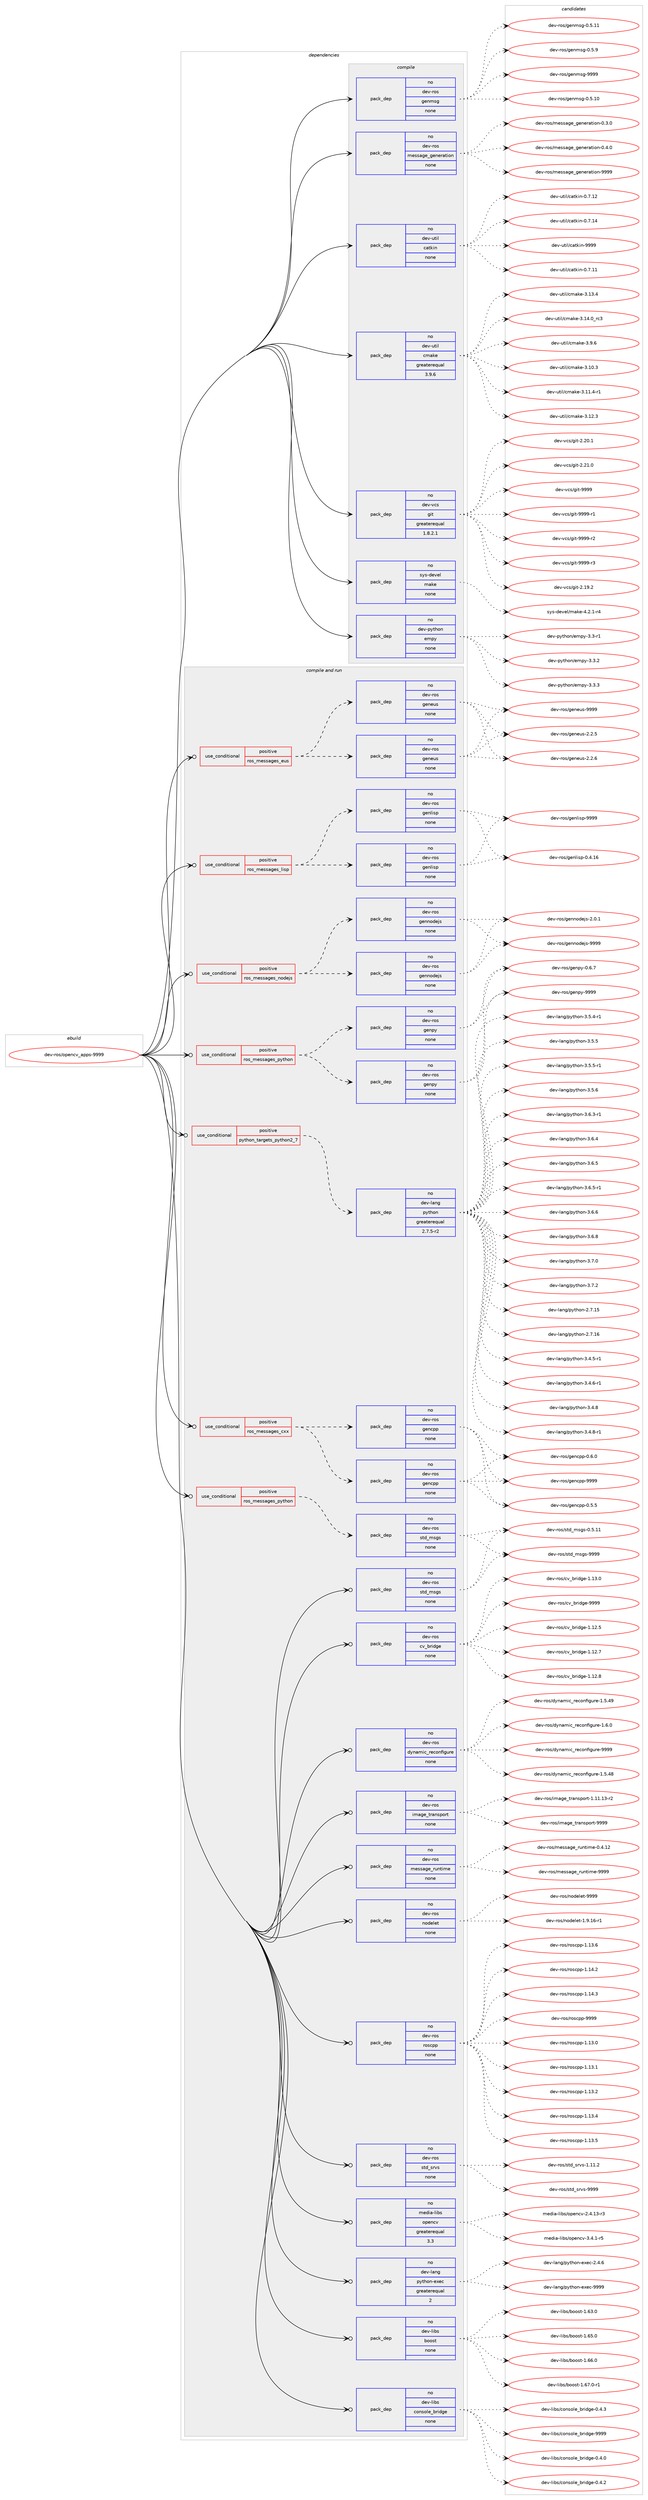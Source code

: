 digraph prolog {

# *************
# Graph options
# *************

newrank=true;
concentrate=true;
compound=true;
graph [rankdir=LR,fontname=Helvetica,fontsize=10,ranksep=1.5];#, ranksep=2.5, nodesep=0.2];
edge  [arrowhead=vee];
node  [fontname=Helvetica,fontsize=10];

# **********
# The ebuild
# **********

subgraph cluster_leftcol {
color=gray;
rank=same;
label=<<i>ebuild</i>>;
id [label="dev-ros/opencv_apps-9999", color=red, width=4, href="../dev-ros/opencv_apps-9999.svg"];
}

# ****************
# The dependencies
# ****************

subgraph cluster_midcol {
color=gray;
label=<<i>dependencies</i>>;
subgraph cluster_compile {
fillcolor="#eeeeee";
style=filled;
label=<<i>compile</i>>;
subgraph pack1048398 {
dependency1461045 [label=<<TABLE BORDER="0" CELLBORDER="1" CELLSPACING="0" CELLPADDING="4" WIDTH="220"><TR><TD ROWSPAN="6" CELLPADDING="30">pack_dep</TD></TR><TR><TD WIDTH="110">no</TD></TR><TR><TD>dev-python</TD></TR><TR><TD>empy</TD></TR><TR><TD>none</TD></TR><TR><TD></TD></TR></TABLE>>, shape=none, color=blue];
}
id:e -> dependency1461045:w [weight=20,style="solid",arrowhead="vee"];
subgraph pack1048399 {
dependency1461046 [label=<<TABLE BORDER="0" CELLBORDER="1" CELLSPACING="0" CELLPADDING="4" WIDTH="220"><TR><TD ROWSPAN="6" CELLPADDING="30">pack_dep</TD></TR><TR><TD WIDTH="110">no</TD></TR><TR><TD>dev-ros</TD></TR><TR><TD>genmsg</TD></TR><TR><TD>none</TD></TR><TR><TD></TD></TR></TABLE>>, shape=none, color=blue];
}
id:e -> dependency1461046:w [weight=20,style="solid",arrowhead="vee"];
subgraph pack1048400 {
dependency1461047 [label=<<TABLE BORDER="0" CELLBORDER="1" CELLSPACING="0" CELLPADDING="4" WIDTH="220"><TR><TD ROWSPAN="6" CELLPADDING="30">pack_dep</TD></TR><TR><TD WIDTH="110">no</TD></TR><TR><TD>dev-ros</TD></TR><TR><TD>message_generation</TD></TR><TR><TD>none</TD></TR><TR><TD></TD></TR></TABLE>>, shape=none, color=blue];
}
id:e -> dependency1461047:w [weight=20,style="solid",arrowhead="vee"];
subgraph pack1048401 {
dependency1461048 [label=<<TABLE BORDER="0" CELLBORDER="1" CELLSPACING="0" CELLPADDING="4" WIDTH="220"><TR><TD ROWSPAN="6" CELLPADDING="30">pack_dep</TD></TR><TR><TD WIDTH="110">no</TD></TR><TR><TD>dev-util</TD></TR><TR><TD>catkin</TD></TR><TR><TD>none</TD></TR><TR><TD></TD></TR></TABLE>>, shape=none, color=blue];
}
id:e -> dependency1461048:w [weight=20,style="solid",arrowhead="vee"];
subgraph pack1048402 {
dependency1461049 [label=<<TABLE BORDER="0" CELLBORDER="1" CELLSPACING="0" CELLPADDING="4" WIDTH="220"><TR><TD ROWSPAN="6" CELLPADDING="30">pack_dep</TD></TR><TR><TD WIDTH="110">no</TD></TR><TR><TD>dev-util</TD></TR><TR><TD>cmake</TD></TR><TR><TD>greaterequal</TD></TR><TR><TD>3.9.6</TD></TR></TABLE>>, shape=none, color=blue];
}
id:e -> dependency1461049:w [weight=20,style="solid",arrowhead="vee"];
subgraph pack1048403 {
dependency1461050 [label=<<TABLE BORDER="0" CELLBORDER="1" CELLSPACING="0" CELLPADDING="4" WIDTH="220"><TR><TD ROWSPAN="6" CELLPADDING="30">pack_dep</TD></TR><TR><TD WIDTH="110">no</TD></TR><TR><TD>dev-vcs</TD></TR><TR><TD>git</TD></TR><TR><TD>greaterequal</TD></TR><TR><TD>1.8.2.1</TD></TR></TABLE>>, shape=none, color=blue];
}
id:e -> dependency1461050:w [weight=20,style="solid",arrowhead="vee"];
subgraph pack1048404 {
dependency1461051 [label=<<TABLE BORDER="0" CELLBORDER="1" CELLSPACING="0" CELLPADDING="4" WIDTH="220"><TR><TD ROWSPAN="6" CELLPADDING="30">pack_dep</TD></TR><TR><TD WIDTH="110">no</TD></TR><TR><TD>sys-devel</TD></TR><TR><TD>make</TD></TR><TR><TD>none</TD></TR><TR><TD></TD></TR></TABLE>>, shape=none, color=blue];
}
id:e -> dependency1461051:w [weight=20,style="solid",arrowhead="vee"];
}
subgraph cluster_compileandrun {
fillcolor="#eeeeee";
style=filled;
label=<<i>compile and run</i>>;
subgraph cond389257 {
dependency1461052 [label=<<TABLE BORDER="0" CELLBORDER="1" CELLSPACING="0" CELLPADDING="4"><TR><TD ROWSPAN="3" CELLPADDING="10">use_conditional</TD></TR><TR><TD>positive</TD></TR><TR><TD>python_targets_python2_7</TD></TR></TABLE>>, shape=none, color=red];
subgraph pack1048405 {
dependency1461053 [label=<<TABLE BORDER="0" CELLBORDER="1" CELLSPACING="0" CELLPADDING="4" WIDTH="220"><TR><TD ROWSPAN="6" CELLPADDING="30">pack_dep</TD></TR><TR><TD WIDTH="110">no</TD></TR><TR><TD>dev-lang</TD></TR><TR><TD>python</TD></TR><TR><TD>greaterequal</TD></TR><TR><TD>2.7.5-r2</TD></TR></TABLE>>, shape=none, color=blue];
}
dependency1461052:e -> dependency1461053:w [weight=20,style="dashed",arrowhead="vee"];
}
id:e -> dependency1461052:w [weight=20,style="solid",arrowhead="odotvee"];
subgraph cond389258 {
dependency1461054 [label=<<TABLE BORDER="0" CELLBORDER="1" CELLSPACING="0" CELLPADDING="4"><TR><TD ROWSPAN="3" CELLPADDING="10">use_conditional</TD></TR><TR><TD>positive</TD></TR><TR><TD>ros_messages_cxx</TD></TR></TABLE>>, shape=none, color=red];
subgraph pack1048406 {
dependency1461055 [label=<<TABLE BORDER="0" CELLBORDER="1" CELLSPACING="0" CELLPADDING="4" WIDTH="220"><TR><TD ROWSPAN="6" CELLPADDING="30">pack_dep</TD></TR><TR><TD WIDTH="110">no</TD></TR><TR><TD>dev-ros</TD></TR><TR><TD>gencpp</TD></TR><TR><TD>none</TD></TR><TR><TD></TD></TR></TABLE>>, shape=none, color=blue];
}
dependency1461054:e -> dependency1461055:w [weight=20,style="dashed",arrowhead="vee"];
subgraph pack1048407 {
dependency1461056 [label=<<TABLE BORDER="0" CELLBORDER="1" CELLSPACING="0" CELLPADDING="4" WIDTH="220"><TR><TD ROWSPAN="6" CELLPADDING="30">pack_dep</TD></TR><TR><TD WIDTH="110">no</TD></TR><TR><TD>dev-ros</TD></TR><TR><TD>gencpp</TD></TR><TR><TD>none</TD></TR><TR><TD></TD></TR></TABLE>>, shape=none, color=blue];
}
dependency1461054:e -> dependency1461056:w [weight=20,style="dashed",arrowhead="vee"];
}
id:e -> dependency1461054:w [weight=20,style="solid",arrowhead="odotvee"];
subgraph cond389259 {
dependency1461057 [label=<<TABLE BORDER="0" CELLBORDER="1" CELLSPACING="0" CELLPADDING="4"><TR><TD ROWSPAN="3" CELLPADDING="10">use_conditional</TD></TR><TR><TD>positive</TD></TR><TR><TD>ros_messages_eus</TD></TR></TABLE>>, shape=none, color=red];
subgraph pack1048408 {
dependency1461058 [label=<<TABLE BORDER="0" CELLBORDER="1" CELLSPACING="0" CELLPADDING="4" WIDTH="220"><TR><TD ROWSPAN="6" CELLPADDING="30">pack_dep</TD></TR><TR><TD WIDTH="110">no</TD></TR><TR><TD>dev-ros</TD></TR><TR><TD>geneus</TD></TR><TR><TD>none</TD></TR><TR><TD></TD></TR></TABLE>>, shape=none, color=blue];
}
dependency1461057:e -> dependency1461058:w [weight=20,style="dashed",arrowhead="vee"];
subgraph pack1048409 {
dependency1461059 [label=<<TABLE BORDER="0" CELLBORDER="1" CELLSPACING="0" CELLPADDING="4" WIDTH="220"><TR><TD ROWSPAN="6" CELLPADDING="30">pack_dep</TD></TR><TR><TD WIDTH="110">no</TD></TR><TR><TD>dev-ros</TD></TR><TR><TD>geneus</TD></TR><TR><TD>none</TD></TR><TR><TD></TD></TR></TABLE>>, shape=none, color=blue];
}
dependency1461057:e -> dependency1461059:w [weight=20,style="dashed",arrowhead="vee"];
}
id:e -> dependency1461057:w [weight=20,style="solid",arrowhead="odotvee"];
subgraph cond389260 {
dependency1461060 [label=<<TABLE BORDER="0" CELLBORDER="1" CELLSPACING="0" CELLPADDING="4"><TR><TD ROWSPAN="3" CELLPADDING="10">use_conditional</TD></TR><TR><TD>positive</TD></TR><TR><TD>ros_messages_lisp</TD></TR></TABLE>>, shape=none, color=red];
subgraph pack1048410 {
dependency1461061 [label=<<TABLE BORDER="0" CELLBORDER="1" CELLSPACING="0" CELLPADDING="4" WIDTH="220"><TR><TD ROWSPAN="6" CELLPADDING="30">pack_dep</TD></TR><TR><TD WIDTH="110">no</TD></TR><TR><TD>dev-ros</TD></TR><TR><TD>genlisp</TD></TR><TR><TD>none</TD></TR><TR><TD></TD></TR></TABLE>>, shape=none, color=blue];
}
dependency1461060:e -> dependency1461061:w [weight=20,style="dashed",arrowhead="vee"];
subgraph pack1048411 {
dependency1461062 [label=<<TABLE BORDER="0" CELLBORDER="1" CELLSPACING="0" CELLPADDING="4" WIDTH="220"><TR><TD ROWSPAN="6" CELLPADDING="30">pack_dep</TD></TR><TR><TD WIDTH="110">no</TD></TR><TR><TD>dev-ros</TD></TR><TR><TD>genlisp</TD></TR><TR><TD>none</TD></TR><TR><TD></TD></TR></TABLE>>, shape=none, color=blue];
}
dependency1461060:e -> dependency1461062:w [weight=20,style="dashed",arrowhead="vee"];
}
id:e -> dependency1461060:w [weight=20,style="solid",arrowhead="odotvee"];
subgraph cond389261 {
dependency1461063 [label=<<TABLE BORDER="0" CELLBORDER="1" CELLSPACING="0" CELLPADDING="4"><TR><TD ROWSPAN="3" CELLPADDING="10">use_conditional</TD></TR><TR><TD>positive</TD></TR><TR><TD>ros_messages_nodejs</TD></TR></TABLE>>, shape=none, color=red];
subgraph pack1048412 {
dependency1461064 [label=<<TABLE BORDER="0" CELLBORDER="1" CELLSPACING="0" CELLPADDING="4" WIDTH="220"><TR><TD ROWSPAN="6" CELLPADDING="30">pack_dep</TD></TR><TR><TD WIDTH="110">no</TD></TR><TR><TD>dev-ros</TD></TR><TR><TD>gennodejs</TD></TR><TR><TD>none</TD></TR><TR><TD></TD></TR></TABLE>>, shape=none, color=blue];
}
dependency1461063:e -> dependency1461064:w [weight=20,style="dashed",arrowhead="vee"];
subgraph pack1048413 {
dependency1461065 [label=<<TABLE BORDER="0" CELLBORDER="1" CELLSPACING="0" CELLPADDING="4" WIDTH="220"><TR><TD ROWSPAN="6" CELLPADDING="30">pack_dep</TD></TR><TR><TD WIDTH="110">no</TD></TR><TR><TD>dev-ros</TD></TR><TR><TD>gennodejs</TD></TR><TR><TD>none</TD></TR><TR><TD></TD></TR></TABLE>>, shape=none, color=blue];
}
dependency1461063:e -> dependency1461065:w [weight=20,style="dashed",arrowhead="vee"];
}
id:e -> dependency1461063:w [weight=20,style="solid",arrowhead="odotvee"];
subgraph cond389262 {
dependency1461066 [label=<<TABLE BORDER="0" CELLBORDER="1" CELLSPACING="0" CELLPADDING="4"><TR><TD ROWSPAN="3" CELLPADDING="10">use_conditional</TD></TR><TR><TD>positive</TD></TR><TR><TD>ros_messages_python</TD></TR></TABLE>>, shape=none, color=red];
subgraph pack1048414 {
dependency1461067 [label=<<TABLE BORDER="0" CELLBORDER="1" CELLSPACING="0" CELLPADDING="4" WIDTH="220"><TR><TD ROWSPAN="6" CELLPADDING="30">pack_dep</TD></TR><TR><TD WIDTH="110">no</TD></TR><TR><TD>dev-ros</TD></TR><TR><TD>genpy</TD></TR><TR><TD>none</TD></TR><TR><TD></TD></TR></TABLE>>, shape=none, color=blue];
}
dependency1461066:e -> dependency1461067:w [weight=20,style="dashed",arrowhead="vee"];
subgraph pack1048415 {
dependency1461068 [label=<<TABLE BORDER="0" CELLBORDER="1" CELLSPACING="0" CELLPADDING="4" WIDTH="220"><TR><TD ROWSPAN="6" CELLPADDING="30">pack_dep</TD></TR><TR><TD WIDTH="110">no</TD></TR><TR><TD>dev-ros</TD></TR><TR><TD>genpy</TD></TR><TR><TD>none</TD></TR><TR><TD></TD></TR></TABLE>>, shape=none, color=blue];
}
dependency1461066:e -> dependency1461068:w [weight=20,style="dashed",arrowhead="vee"];
}
id:e -> dependency1461066:w [weight=20,style="solid",arrowhead="odotvee"];
subgraph cond389263 {
dependency1461069 [label=<<TABLE BORDER="0" CELLBORDER="1" CELLSPACING="0" CELLPADDING="4"><TR><TD ROWSPAN="3" CELLPADDING="10">use_conditional</TD></TR><TR><TD>positive</TD></TR><TR><TD>ros_messages_python</TD></TR></TABLE>>, shape=none, color=red];
subgraph pack1048416 {
dependency1461070 [label=<<TABLE BORDER="0" CELLBORDER="1" CELLSPACING="0" CELLPADDING="4" WIDTH="220"><TR><TD ROWSPAN="6" CELLPADDING="30">pack_dep</TD></TR><TR><TD WIDTH="110">no</TD></TR><TR><TD>dev-ros</TD></TR><TR><TD>std_msgs</TD></TR><TR><TD>none</TD></TR><TR><TD></TD></TR></TABLE>>, shape=none, color=blue];
}
dependency1461069:e -> dependency1461070:w [weight=20,style="dashed",arrowhead="vee"];
}
id:e -> dependency1461069:w [weight=20,style="solid",arrowhead="odotvee"];
subgraph pack1048417 {
dependency1461071 [label=<<TABLE BORDER="0" CELLBORDER="1" CELLSPACING="0" CELLPADDING="4" WIDTH="220"><TR><TD ROWSPAN="6" CELLPADDING="30">pack_dep</TD></TR><TR><TD WIDTH="110">no</TD></TR><TR><TD>dev-lang</TD></TR><TR><TD>python-exec</TD></TR><TR><TD>greaterequal</TD></TR><TR><TD>2</TD></TR></TABLE>>, shape=none, color=blue];
}
id:e -> dependency1461071:w [weight=20,style="solid",arrowhead="odotvee"];
subgraph pack1048418 {
dependency1461072 [label=<<TABLE BORDER="0" CELLBORDER="1" CELLSPACING="0" CELLPADDING="4" WIDTH="220"><TR><TD ROWSPAN="6" CELLPADDING="30">pack_dep</TD></TR><TR><TD WIDTH="110">no</TD></TR><TR><TD>dev-libs</TD></TR><TR><TD>boost</TD></TR><TR><TD>none</TD></TR><TR><TD></TD></TR></TABLE>>, shape=none, color=blue];
}
id:e -> dependency1461072:w [weight=20,style="solid",arrowhead="odotvee"];
subgraph pack1048419 {
dependency1461073 [label=<<TABLE BORDER="0" CELLBORDER="1" CELLSPACING="0" CELLPADDING="4" WIDTH="220"><TR><TD ROWSPAN="6" CELLPADDING="30">pack_dep</TD></TR><TR><TD WIDTH="110">no</TD></TR><TR><TD>dev-libs</TD></TR><TR><TD>console_bridge</TD></TR><TR><TD>none</TD></TR><TR><TD></TD></TR></TABLE>>, shape=none, color=blue];
}
id:e -> dependency1461073:w [weight=20,style="solid",arrowhead="odotvee"];
subgraph pack1048420 {
dependency1461074 [label=<<TABLE BORDER="0" CELLBORDER="1" CELLSPACING="0" CELLPADDING="4" WIDTH="220"><TR><TD ROWSPAN="6" CELLPADDING="30">pack_dep</TD></TR><TR><TD WIDTH="110">no</TD></TR><TR><TD>dev-ros</TD></TR><TR><TD>cv_bridge</TD></TR><TR><TD>none</TD></TR><TR><TD></TD></TR></TABLE>>, shape=none, color=blue];
}
id:e -> dependency1461074:w [weight=20,style="solid",arrowhead="odotvee"];
subgraph pack1048421 {
dependency1461075 [label=<<TABLE BORDER="0" CELLBORDER="1" CELLSPACING="0" CELLPADDING="4" WIDTH="220"><TR><TD ROWSPAN="6" CELLPADDING="30">pack_dep</TD></TR><TR><TD WIDTH="110">no</TD></TR><TR><TD>dev-ros</TD></TR><TR><TD>dynamic_reconfigure</TD></TR><TR><TD>none</TD></TR><TR><TD></TD></TR></TABLE>>, shape=none, color=blue];
}
id:e -> dependency1461075:w [weight=20,style="solid",arrowhead="odotvee"];
subgraph pack1048422 {
dependency1461076 [label=<<TABLE BORDER="0" CELLBORDER="1" CELLSPACING="0" CELLPADDING="4" WIDTH="220"><TR><TD ROWSPAN="6" CELLPADDING="30">pack_dep</TD></TR><TR><TD WIDTH="110">no</TD></TR><TR><TD>dev-ros</TD></TR><TR><TD>image_transport</TD></TR><TR><TD>none</TD></TR><TR><TD></TD></TR></TABLE>>, shape=none, color=blue];
}
id:e -> dependency1461076:w [weight=20,style="solid",arrowhead="odotvee"];
subgraph pack1048423 {
dependency1461077 [label=<<TABLE BORDER="0" CELLBORDER="1" CELLSPACING="0" CELLPADDING="4" WIDTH="220"><TR><TD ROWSPAN="6" CELLPADDING="30">pack_dep</TD></TR><TR><TD WIDTH="110">no</TD></TR><TR><TD>dev-ros</TD></TR><TR><TD>message_runtime</TD></TR><TR><TD>none</TD></TR><TR><TD></TD></TR></TABLE>>, shape=none, color=blue];
}
id:e -> dependency1461077:w [weight=20,style="solid",arrowhead="odotvee"];
subgraph pack1048424 {
dependency1461078 [label=<<TABLE BORDER="0" CELLBORDER="1" CELLSPACING="0" CELLPADDING="4" WIDTH="220"><TR><TD ROWSPAN="6" CELLPADDING="30">pack_dep</TD></TR><TR><TD WIDTH="110">no</TD></TR><TR><TD>dev-ros</TD></TR><TR><TD>nodelet</TD></TR><TR><TD>none</TD></TR><TR><TD></TD></TR></TABLE>>, shape=none, color=blue];
}
id:e -> dependency1461078:w [weight=20,style="solid",arrowhead="odotvee"];
subgraph pack1048425 {
dependency1461079 [label=<<TABLE BORDER="0" CELLBORDER="1" CELLSPACING="0" CELLPADDING="4" WIDTH="220"><TR><TD ROWSPAN="6" CELLPADDING="30">pack_dep</TD></TR><TR><TD WIDTH="110">no</TD></TR><TR><TD>dev-ros</TD></TR><TR><TD>roscpp</TD></TR><TR><TD>none</TD></TR><TR><TD></TD></TR></TABLE>>, shape=none, color=blue];
}
id:e -> dependency1461079:w [weight=20,style="solid",arrowhead="odotvee"];
subgraph pack1048426 {
dependency1461080 [label=<<TABLE BORDER="0" CELLBORDER="1" CELLSPACING="0" CELLPADDING="4" WIDTH="220"><TR><TD ROWSPAN="6" CELLPADDING="30">pack_dep</TD></TR><TR><TD WIDTH="110">no</TD></TR><TR><TD>dev-ros</TD></TR><TR><TD>std_msgs</TD></TR><TR><TD>none</TD></TR><TR><TD></TD></TR></TABLE>>, shape=none, color=blue];
}
id:e -> dependency1461080:w [weight=20,style="solid",arrowhead="odotvee"];
subgraph pack1048427 {
dependency1461081 [label=<<TABLE BORDER="0" CELLBORDER="1" CELLSPACING="0" CELLPADDING="4" WIDTH="220"><TR><TD ROWSPAN="6" CELLPADDING="30">pack_dep</TD></TR><TR><TD WIDTH="110">no</TD></TR><TR><TD>dev-ros</TD></TR><TR><TD>std_srvs</TD></TR><TR><TD>none</TD></TR><TR><TD></TD></TR></TABLE>>, shape=none, color=blue];
}
id:e -> dependency1461081:w [weight=20,style="solid",arrowhead="odotvee"];
subgraph pack1048428 {
dependency1461082 [label=<<TABLE BORDER="0" CELLBORDER="1" CELLSPACING="0" CELLPADDING="4" WIDTH="220"><TR><TD ROWSPAN="6" CELLPADDING="30">pack_dep</TD></TR><TR><TD WIDTH="110">no</TD></TR><TR><TD>media-libs</TD></TR><TR><TD>opencv</TD></TR><TR><TD>greaterequal</TD></TR><TR><TD>3.3</TD></TR></TABLE>>, shape=none, color=blue];
}
id:e -> dependency1461082:w [weight=20,style="solid",arrowhead="odotvee"];
}
subgraph cluster_run {
fillcolor="#eeeeee";
style=filled;
label=<<i>run</i>>;
}
}

# **************
# The candidates
# **************

subgraph cluster_choices {
rank=same;
color=gray;
label=<<i>candidates</i>>;

subgraph choice1048398 {
color=black;
nodesep=1;
choice1001011184511212111610411111047101109112121455146514511449 [label="dev-python/empy-3.3-r1", color=red, width=4,href="../dev-python/empy-3.3-r1.svg"];
choice1001011184511212111610411111047101109112121455146514650 [label="dev-python/empy-3.3.2", color=red, width=4,href="../dev-python/empy-3.3.2.svg"];
choice1001011184511212111610411111047101109112121455146514651 [label="dev-python/empy-3.3.3", color=red, width=4,href="../dev-python/empy-3.3.3.svg"];
dependency1461045:e -> choice1001011184511212111610411111047101109112121455146514511449:w [style=dotted,weight="100"];
dependency1461045:e -> choice1001011184511212111610411111047101109112121455146514650:w [style=dotted,weight="100"];
dependency1461045:e -> choice1001011184511212111610411111047101109112121455146514651:w [style=dotted,weight="100"];
}
subgraph choice1048399 {
color=black;
nodesep=1;
choice100101118451141111154710310111010911510345484653464948 [label="dev-ros/genmsg-0.5.10", color=red, width=4,href="../dev-ros/genmsg-0.5.10.svg"];
choice100101118451141111154710310111010911510345484653464949 [label="dev-ros/genmsg-0.5.11", color=red, width=4,href="../dev-ros/genmsg-0.5.11.svg"];
choice1001011184511411111547103101110109115103454846534657 [label="dev-ros/genmsg-0.5.9", color=red, width=4,href="../dev-ros/genmsg-0.5.9.svg"];
choice10010111845114111115471031011101091151034557575757 [label="dev-ros/genmsg-9999", color=red, width=4,href="../dev-ros/genmsg-9999.svg"];
dependency1461046:e -> choice100101118451141111154710310111010911510345484653464948:w [style=dotted,weight="100"];
dependency1461046:e -> choice100101118451141111154710310111010911510345484653464949:w [style=dotted,weight="100"];
dependency1461046:e -> choice1001011184511411111547103101110109115103454846534657:w [style=dotted,weight="100"];
dependency1461046:e -> choice10010111845114111115471031011101091151034557575757:w [style=dotted,weight="100"];
}
subgraph choice1048400 {
color=black;
nodesep=1;
choice1001011184511411111547109101115115971031019510310111010111497116105111110454846514648 [label="dev-ros/message_generation-0.3.0", color=red, width=4,href="../dev-ros/message_generation-0.3.0.svg"];
choice1001011184511411111547109101115115971031019510310111010111497116105111110454846524648 [label="dev-ros/message_generation-0.4.0", color=red, width=4,href="../dev-ros/message_generation-0.4.0.svg"];
choice10010111845114111115471091011151159710310195103101110101114971161051111104557575757 [label="dev-ros/message_generation-9999", color=red, width=4,href="../dev-ros/message_generation-9999.svg"];
dependency1461047:e -> choice1001011184511411111547109101115115971031019510310111010111497116105111110454846514648:w [style=dotted,weight="100"];
dependency1461047:e -> choice1001011184511411111547109101115115971031019510310111010111497116105111110454846524648:w [style=dotted,weight="100"];
dependency1461047:e -> choice10010111845114111115471091011151159710310195103101110101114971161051111104557575757:w [style=dotted,weight="100"];
}
subgraph choice1048401 {
color=black;
nodesep=1;
choice1001011184511711610510847999711610710511045484655464949 [label="dev-util/catkin-0.7.11", color=red, width=4,href="../dev-util/catkin-0.7.11.svg"];
choice1001011184511711610510847999711610710511045484655464950 [label="dev-util/catkin-0.7.12", color=red, width=4,href="../dev-util/catkin-0.7.12.svg"];
choice1001011184511711610510847999711610710511045484655464952 [label="dev-util/catkin-0.7.14", color=red, width=4,href="../dev-util/catkin-0.7.14.svg"];
choice100101118451171161051084799971161071051104557575757 [label="dev-util/catkin-9999", color=red, width=4,href="../dev-util/catkin-9999.svg"];
dependency1461048:e -> choice1001011184511711610510847999711610710511045484655464949:w [style=dotted,weight="100"];
dependency1461048:e -> choice1001011184511711610510847999711610710511045484655464950:w [style=dotted,weight="100"];
dependency1461048:e -> choice1001011184511711610510847999711610710511045484655464952:w [style=dotted,weight="100"];
dependency1461048:e -> choice100101118451171161051084799971161071051104557575757:w [style=dotted,weight="100"];
}
subgraph choice1048402 {
color=black;
nodesep=1;
choice1001011184511711610510847991099710710145514649484651 [label="dev-util/cmake-3.10.3", color=red, width=4,href="../dev-util/cmake-3.10.3.svg"];
choice10010111845117116105108479910997107101455146494946524511449 [label="dev-util/cmake-3.11.4-r1", color=red, width=4,href="../dev-util/cmake-3.11.4-r1.svg"];
choice1001011184511711610510847991099710710145514649504651 [label="dev-util/cmake-3.12.3", color=red, width=4,href="../dev-util/cmake-3.12.3.svg"];
choice1001011184511711610510847991099710710145514649514652 [label="dev-util/cmake-3.13.4", color=red, width=4,href="../dev-util/cmake-3.13.4.svg"];
choice1001011184511711610510847991099710710145514649524648951149951 [label="dev-util/cmake-3.14.0_rc3", color=red, width=4,href="../dev-util/cmake-3.14.0_rc3.svg"];
choice10010111845117116105108479910997107101455146574654 [label="dev-util/cmake-3.9.6", color=red, width=4,href="../dev-util/cmake-3.9.6.svg"];
dependency1461049:e -> choice1001011184511711610510847991099710710145514649484651:w [style=dotted,weight="100"];
dependency1461049:e -> choice10010111845117116105108479910997107101455146494946524511449:w [style=dotted,weight="100"];
dependency1461049:e -> choice1001011184511711610510847991099710710145514649504651:w [style=dotted,weight="100"];
dependency1461049:e -> choice1001011184511711610510847991099710710145514649514652:w [style=dotted,weight="100"];
dependency1461049:e -> choice1001011184511711610510847991099710710145514649524648951149951:w [style=dotted,weight="100"];
dependency1461049:e -> choice10010111845117116105108479910997107101455146574654:w [style=dotted,weight="100"];
}
subgraph choice1048403 {
color=black;
nodesep=1;
choice10010111845118991154710310511645504649574650 [label="dev-vcs/git-2.19.2", color=red, width=4,href="../dev-vcs/git-2.19.2.svg"];
choice10010111845118991154710310511645504650484649 [label="dev-vcs/git-2.20.1", color=red, width=4,href="../dev-vcs/git-2.20.1.svg"];
choice10010111845118991154710310511645504650494648 [label="dev-vcs/git-2.21.0", color=red, width=4,href="../dev-vcs/git-2.21.0.svg"];
choice1001011184511899115471031051164557575757 [label="dev-vcs/git-9999", color=red, width=4,href="../dev-vcs/git-9999.svg"];
choice10010111845118991154710310511645575757574511449 [label="dev-vcs/git-9999-r1", color=red, width=4,href="../dev-vcs/git-9999-r1.svg"];
choice10010111845118991154710310511645575757574511450 [label="dev-vcs/git-9999-r2", color=red, width=4,href="../dev-vcs/git-9999-r2.svg"];
choice10010111845118991154710310511645575757574511451 [label="dev-vcs/git-9999-r3", color=red, width=4,href="../dev-vcs/git-9999-r3.svg"];
dependency1461050:e -> choice10010111845118991154710310511645504649574650:w [style=dotted,weight="100"];
dependency1461050:e -> choice10010111845118991154710310511645504650484649:w [style=dotted,weight="100"];
dependency1461050:e -> choice10010111845118991154710310511645504650494648:w [style=dotted,weight="100"];
dependency1461050:e -> choice1001011184511899115471031051164557575757:w [style=dotted,weight="100"];
dependency1461050:e -> choice10010111845118991154710310511645575757574511449:w [style=dotted,weight="100"];
dependency1461050:e -> choice10010111845118991154710310511645575757574511450:w [style=dotted,weight="100"];
dependency1461050:e -> choice10010111845118991154710310511645575757574511451:w [style=dotted,weight="100"];
}
subgraph choice1048404 {
color=black;
nodesep=1;
choice1151211154510010111810110847109971071014552465046494511452 [label="sys-devel/make-4.2.1-r4", color=red, width=4,href="../sys-devel/make-4.2.1-r4.svg"];
dependency1461051:e -> choice1151211154510010111810110847109971071014552465046494511452:w [style=dotted,weight="100"];
}
subgraph choice1048405 {
color=black;
nodesep=1;
choice10010111845108971101034711212111610411111045504655464953 [label="dev-lang/python-2.7.15", color=red, width=4,href="../dev-lang/python-2.7.15.svg"];
choice10010111845108971101034711212111610411111045504655464954 [label="dev-lang/python-2.7.16", color=red, width=4,href="../dev-lang/python-2.7.16.svg"];
choice1001011184510897110103471121211161041111104551465246534511449 [label="dev-lang/python-3.4.5-r1", color=red, width=4,href="../dev-lang/python-3.4.5-r1.svg"];
choice1001011184510897110103471121211161041111104551465246544511449 [label="dev-lang/python-3.4.6-r1", color=red, width=4,href="../dev-lang/python-3.4.6-r1.svg"];
choice100101118451089711010347112121116104111110455146524656 [label="dev-lang/python-3.4.8", color=red, width=4,href="../dev-lang/python-3.4.8.svg"];
choice1001011184510897110103471121211161041111104551465246564511449 [label="dev-lang/python-3.4.8-r1", color=red, width=4,href="../dev-lang/python-3.4.8-r1.svg"];
choice1001011184510897110103471121211161041111104551465346524511449 [label="dev-lang/python-3.5.4-r1", color=red, width=4,href="../dev-lang/python-3.5.4-r1.svg"];
choice100101118451089711010347112121116104111110455146534653 [label="dev-lang/python-3.5.5", color=red, width=4,href="../dev-lang/python-3.5.5.svg"];
choice1001011184510897110103471121211161041111104551465346534511449 [label="dev-lang/python-3.5.5-r1", color=red, width=4,href="../dev-lang/python-3.5.5-r1.svg"];
choice100101118451089711010347112121116104111110455146534654 [label="dev-lang/python-3.5.6", color=red, width=4,href="../dev-lang/python-3.5.6.svg"];
choice1001011184510897110103471121211161041111104551465446514511449 [label="dev-lang/python-3.6.3-r1", color=red, width=4,href="../dev-lang/python-3.6.3-r1.svg"];
choice100101118451089711010347112121116104111110455146544652 [label="dev-lang/python-3.6.4", color=red, width=4,href="../dev-lang/python-3.6.4.svg"];
choice100101118451089711010347112121116104111110455146544653 [label="dev-lang/python-3.6.5", color=red, width=4,href="../dev-lang/python-3.6.5.svg"];
choice1001011184510897110103471121211161041111104551465446534511449 [label="dev-lang/python-3.6.5-r1", color=red, width=4,href="../dev-lang/python-3.6.5-r1.svg"];
choice100101118451089711010347112121116104111110455146544654 [label="dev-lang/python-3.6.6", color=red, width=4,href="../dev-lang/python-3.6.6.svg"];
choice100101118451089711010347112121116104111110455146544656 [label="dev-lang/python-3.6.8", color=red, width=4,href="../dev-lang/python-3.6.8.svg"];
choice100101118451089711010347112121116104111110455146554648 [label="dev-lang/python-3.7.0", color=red, width=4,href="../dev-lang/python-3.7.0.svg"];
choice100101118451089711010347112121116104111110455146554650 [label="dev-lang/python-3.7.2", color=red, width=4,href="../dev-lang/python-3.7.2.svg"];
dependency1461053:e -> choice10010111845108971101034711212111610411111045504655464953:w [style=dotted,weight="100"];
dependency1461053:e -> choice10010111845108971101034711212111610411111045504655464954:w [style=dotted,weight="100"];
dependency1461053:e -> choice1001011184510897110103471121211161041111104551465246534511449:w [style=dotted,weight="100"];
dependency1461053:e -> choice1001011184510897110103471121211161041111104551465246544511449:w [style=dotted,weight="100"];
dependency1461053:e -> choice100101118451089711010347112121116104111110455146524656:w [style=dotted,weight="100"];
dependency1461053:e -> choice1001011184510897110103471121211161041111104551465246564511449:w [style=dotted,weight="100"];
dependency1461053:e -> choice1001011184510897110103471121211161041111104551465346524511449:w [style=dotted,weight="100"];
dependency1461053:e -> choice100101118451089711010347112121116104111110455146534653:w [style=dotted,weight="100"];
dependency1461053:e -> choice1001011184510897110103471121211161041111104551465346534511449:w [style=dotted,weight="100"];
dependency1461053:e -> choice100101118451089711010347112121116104111110455146534654:w [style=dotted,weight="100"];
dependency1461053:e -> choice1001011184510897110103471121211161041111104551465446514511449:w [style=dotted,weight="100"];
dependency1461053:e -> choice100101118451089711010347112121116104111110455146544652:w [style=dotted,weight="100"];
dependency1461053:e -> choice100101118451089711010347112121116104111110455146544653:w [style=dotted,weight="100"];
dependency1461053:e -> choice1001011184510897110103471121211161041111104551465446534511449:w [style=dotted,weight="100"];
dependency1461053:e -> choice100101118451089711010347112121116104111110455146544654:w [style=dotted,weight="100"];
dependency1461053:e -> choice100101118451089711010347112121116104111110455146544656:w [style=dotted,weight="100"];
dependency1461053:e -> choice100101118451089711010347112121116104111110455146554648:w [style=dotted,weight="100"];
dependency1461053:e -> choice100101118451089711010347112121116104111110455146554650:w [style=dotted,weight="100"];
}
subgraph choice1048406 {
color=black;
nodesep=1;
choice100101118451141111154710310111099112112454846534653 [label="dev-ros/gencpp-0.5.5", color=red, width=4,href="../dev-ros/gencpp-0.5.5.svg"];
choice100101118451141111154710310111099112112454846544648 [label="dev-ros/gencpp-0.6.0", color=red, width=4,href="../dev-ros/gencpp-0.6.0.svg"];
choice1001011184511411111547103101110991121124557575757 [label="dev-ros/gencpp-9999", color=red, width=4,href="../dev-ros/gencpp-9999.svg"];
dependency1461055:e -> choice100101118451141111154710310111099112112454846534653:w [style=dotted,weight="100"];
dependency1461055:e -> choice100101118451141111154710310111099112112454846544648:w [style=dotted,weight="100"];
dependency1461055:e -> choice1001011184511411111547103101110991121124557575757:w [style=dotted,weight="100"];
}
subgraph choice1048407 {
color=black;
nodesep=1;
choice100101118451141111154710310111099112112454846534653 [label="dev-ros/gencpp-0.5.5", color=red, width=4,href="../dev-ros/gencpp-0.5.5.svg"];
choice100101118451141111154710310111099112112454846544648 [label="dev-ros/gencpp-0.6.0", color=red, width=4,href="../dev-ros/gencpp-0.6.0.svg"];
choice1001011184511411111547103101110991121124557575757 [label="dev-ros/gencpp-9999", color=red, width=4,href="../dev-ros/gencpp-9999.svg"];
dependency1461056:e -> choice100101118451141111154710310111099112112454846534653:w [style=dotted,weight="100"];
dependency1461056:e -> choice100101118451141111154710310111099112112454846544648:w [style=dotted,weight="100"];
dependency1461056:e -> choice1001011184511411111547103101110991121124557575757:w [style=dotted,weight="100"];
}
subgraph choice1048408 {
color=black;
nodesep=1;
choice1001011184511411111547103101110101117115455046504653 [label="dev-ros/geneus-2.2.5", color=red, width=4,href="../dev-ros/geneus-2.2.5.svg"];
choice1001011184511411111547103101110101117115455046504654 [label="dev-ros/geneus-2.2.6", color=red, width=4,href="../dev-ros/geneus-2.2.6.svg"];
choice10010111845114111115471031011101011171154557575757 [label="dev-ros/geneus-9999", color=red, width=4,href="../dev-ros/geneus-9999.svg"];
dependency1461058:e -> choice1001011184511411111547103101110101117115455046504653:w [style=dotted,weight="100"];
dependency1461058:e -> choice1001011184511411111547103101110101117115455046504654:w [style=dotted,weight="100"];
dependency1461058:e -> choice10010111845114111115471031011101011171154557575757:w [style=dotted,weight="100"];
}
subgraph choice1048409 {
color=black;
nodesep=1;
choice1001011184511411111547103101110101117115455046504653 [label="dev-ros/geneus-2.2.5", color=red, width=4,href="../dev-ros/geneus-2.2.5.svg"];
choice1001011184511411111547103101110101117115455046504654 [label="dev-ros/geneus-2.2.6", color=red, width=4,href="../dev-ros/geneus-2.2.6.svg"];
choice10010111845114111115471031011101011171154557575757 [label="dev-ros/geneus-9999", color=red, width=4,href="../dev-ros/geneus-9999.svg"];
dependency1461059:e -> choice1001011184511411111547103101110101117115455046504653:w [style=dotted,weight="100"];
dependency1461059:e -> choice1001011184511411111547103101110101117115455046504654:w [style=dotted,weight="100"];
dependency1461059:e -> choice10010111845114111115471031011101011171154557575757:w [style=dotted,weight="100"];
}
subgraph choice1048410 {
color=black;
nodesep=1;
choice100101118451141111154710310111010810511511245484652464954 [label="dev-ros/genlisp-0.4.16", color=red, width=4,href="../dev-ros/genlisp-0.4.16.svg"];
choice10010111845114111115471031011101081051151124557575757 [label="dev-ros/genlisp-9999", color=red, width=4,href="../dev-ros/genlisp-9999.svg"];
dependency1461061:e -> choice100101118451141111154710310111010810511511245484652464954:w [style=dotted,weight="100"];
dependency1461061:e -> choice10010111845114111115471031011101081051151124557575757:w [style=dotted,weight="100"];
}
subgraph choice1048411 {
color=black;
nodesep=1;
choice100101118451141111154710310111010810511511245484652464954 [label="dev-ros/genlisp-0.4.16", color=red, width=4,href="../dev-ros/genlisp-0.4.16.svg"];
choice10010111845114111115471031011101081051151124557575757 [label="dev-ros/genlisp-9999", color=red, width=4,href="../dev-ros/genlisp-9999.svg"];
dependency1461062:e -> choice100101118451141111154710310111010810511511245484652464954:w [style=dotted,weight="100"];
dependency1461062:e -> choice10010111845114111115471031011101081051151124557575757:w [style=dotted,weight="100"];
}
subgraph choice1048412 {
color=black;
nodesep=1;
choice1001011184511411111547103101110110111100101106115455046484649 [label="dev-ros/gennodejs-2.0.1", color=red, width=4,href="../dev-ros/gennodejs-2.0.1.svg"];
choice10010111845114111115471031011101101111001011061154557575757 [label="dev-ros/gennodejs-9999", color=red, width=4,href="../dev-ros/gennodejs-9999.svg"];
dependency1461064:e -> choice1001011184511411111547103101110110111100101106115455046484649:w [style=dotted,weight="100"];
dependency1461064:e -> choice10010111845114111115471031011101101111001011061154557575757:w [style=dotted,weight="100"];
}
subgraph choice1048413 {
color=black;
nodesep=1;
choice1001011184511411111547103101110110111100101106115455046484649 [label="dev-ros/gennodejs-2.0.1", color=red, width=4,href="../dev-ros/gennodejs-2.0.1.svg"];
choice10010111845114111115471031011101101111001011061154557575757 [label="dev-ros/gennodejs-9999", color=red, width=4,href="../dev-ros/gennodejs-9999.svg"];
dependency1461065:e -> choice1001011184511411111547103101110110111100101106115455046484649:w [style=dotted,weight="100"];
dependency1461065:e -> choice10010111845114111115471031011101101111001011061154557575757:w [style=dotted,weight="100"];
}
subgraph choice1048414 {
color=black;
nodesep=1;
choice1001011184511411111547103101110112121454846544655 [label="dev-ros/genpy-0.6.7", color=red, width=4,href="../dev-ros/genpy-0.6.7.svg"];
choice10010111845114111115471031011101121214557575757 [label="dev-ros/genpy-9999", color=red, width=4,href="../dev-ros/genpy-9999.svg"];
dependency1461067:e -> choice1001011184511411111547103101110112121454846544655:w [style=dotted,weight="100"];
dependency1461067:e -> choice10010111845114111115471031011101121214557575757:w [style=dotted,weight="100"];
}
subgraph choice1048415 {
color=black;
nodesep=1;
choice1001011184511411111547103101110112121454846544655 [label="dev-ros/genpy-0.6.7", color=red, width=4,href="../dev-ros/genpy-0.6.7.svg"];
choice10010111845114111115471031011101121214557575757 [label="dev-ros/genpy-9999", color=red, width=4,href="../dev-ros/genpy-9999.svg"];
dependency1461068:e -> choice1001011184511411111547103101110112121454846544655:w [style=dotted,weight="100"];
dependency1461068:e -> choice10010111845114111115471031011101121214557575757:w [style=dotted,weight="100"];
}
subgraph choice1048416 {
color=black;
nodesep=1;
choice10010111845114111115471151161009510911510311545484653464949 [label="dev-ros/std_msgs-0.5.11", color=red, width=4,href="../dev-ros/std_msgs-0.5.11.svg"];
choice1001011184511411111547115116100951091151031154557575757 [label="dev-ros/std_msgs-9999", color=red, width=4,href="../dev-ros/std_msgs-9999.svg"];
dependency1461070:e -> choice10010111845114111115471151161009510911510311545484653464949:w [style=dotted,weight="100"];
dependency1461070:e -> choice1001011184511411111547115116100951091151031154557575757:w [style=dotted,weight="100"];
}
subgraph choice1048417 {
color=black;
nodesep=1;
choice1001011184510897110103471121211161041111104510112010199455046524654 [label="dev-lang/python-exec-2.4.6", color=red, width=4,href="../dev-lang/python-exec-2.4.6.svg"];
choice10010111845108971101034711212111610411111045101120101994557575757 [label="dev-lang/python-exec-9999", color=red, width=4,href="../dev-lang/python-exec-9999.svg"];
dependency1461071:e -> choice1001011184510897110103471121211161041111104510112010199455046524654:w [style=dotted,weight="100"];
dependency1461071:e -> choice10010111845108971101034711212111610411111045101120101994557575757:w [style=dotted,weight="100"];
}
subgraph choice1048418 {
color=black;
nodesep=1;
choice1001011184510810598115479811111111511645494654514648 [label="dev-libs/boost-1.63.0", color=red, width=4,href="../dev-libs/boost-1.63.0.svg"];
choice1001011184510810598115479811111111511645494654534648 [label="dev-libs/boost-1.65.0", color=red, width=4,href="../dev-libs/boost-1.65.0.svg"];
choice1001011184510810598115479811111111511645494654544648 [label="dev-libs/boost-1.66.0", color=red, width=4,href="../dev-libs/boost-1.66.0.svg"];
choice10010111845108105981154798111111115116454946545546484511449 [label="dev-libs/boost-1.67.0-r1", color=red, width=4,href="../dev-libs/boost-1.67.0-r1.svg"];
dependency1461072:e -> choice1001011184510810598115479811111111511645494654514648:w [style=dotted,weight="100"];
dependency1461072:e -> choice1001011184510810598115479811111111511645494654534648:w [style=dotted,weight="100"];
dependency1461072:e -> choice1001011184510810598115479811111111511645494654544648:w [style=dotted,weight="100"];
dependency1461072:e -> choice10010111845108105981154798111111115116454946545546484511449:w [style=dotted,weight="100"];
}
subgraph choice1048419 {
color=black;
nodesep=1;
choice100101118451081059811547991111101151111081019598114105100103101454846524648 [label="dev-libs/console_bridge-0.4.0", color=red, width=4,href="../dev-libs/console_bridge-0.4.0.svg"];
choice100101118451081059811547991111101151111081019598114105100103101454846524650 [label="dev-libs/console_bridge-0.4.2", color=red, width=4,href="../dev-libs/console_bridge-0.4.2.svg"];
choice100101118451081059811547991111101151111081019598114105100103101454846524651 [label="dev-libs/console_bridge-0.4.3", color=red, width=4,href="../dev-libs/console_bridge-0.4.3.svg"];
choice1001011184510810598115479911111011511110810195981141051001031014557575757 [label="dev-libs/console_bridge-9999", color=red, width=4,href="../dev-libs/console_bridge-9999.svg"];
dependency1461073:e -> choice100101118451081059811547991111101151111081019598114105100103101454846524648:w [style=dotted,weight="100"];
dependency1461073:e -> choice100101118451081059811547991111101151111081019598114105100103101454846524650:w [style=dotted,weight="100"];
dependency1461073:e -> choice100101118451081059811547991111101151111081019598114105100103101454846524651:w [style=dotted,weight="100"];
dependency1461073:e -> choice1001011184510810598115479911111011511110810195981141051001031014557575757:w [style=dotted,weight="100"];
}
subgraph choice1048420 {
color=black;
nodesep=1;
choice100101118451141111154799118959811410510010310145494649504653 [label="dev-ros/cv_bridge-1.12.5", color=red, width=4,href="../dev-ros/cv_bridge-1.12.5.svg"];
choice100101118451141111154799118959811410510010310145494649504655 [label="dev-ros/cv_bridge-1.12.7", color=red, width=4,href="../dev-ros/cv_bridge-1.12.7.svg"];
choice100101118451141111154799118959811410510010310145494649504656 [label="dev-ros/cv_bridge-1.12.8", color=red, width=4,href="../dev-ros/cv_bridge-1.12.8.svg"];
choice100101118451141111154799118959811410510010310145494649514648 [label="dev-ros/cv_bridge-1.13.0", color=red, width=4,href="../dev-ros/cv_bridge-1.13.0.svg"];
choice10010111845114111115479911895981141051001031014557575757 [label="dev-ros/cv_bridge-9999", color=red, width=4,href="../dev-ros/cv_bridge-9999.svg"];
dependency1461074:e -> choice100101118451141111154799118959811410510010310145494649504653:w [style=dotted,weight="100"];
dependency1461074:e -> choice100101118451141111154799118959811410510010310145494649504655:w [style=dotted,weight="100"];
dependency1461074:e -> choice100101118451141111154799118959811410510010310145494649504656:w [style=dotted,weight="100"];
dependency1461074:e -> choice100101118451141111154799118959811410510010310145494649514648:w [style=dotted,weight="100"];
dependency1461074:e -> choice10010111845114111115479911895981141051001031014557575757:w [style=dotted,weight="100"];
}
subgraph choice1048421 {
color=black;
nodesep=1;
choice10010111845114111115471001211109710910599951141019911111010210510311711410145494653465256 [label="dev-ros/dynamic_reconfigure-1.5.48", color=red, width=4,href="../dev-ros/dynamic_reconfigure-1.5.48.svg"];
choice10010111845114111115471001211109710910599951141019911111010210510311711410145494653465257 [label="dev-ros/dynamic_reconfigure-1.5.49", color=red, width=4,href="../dev-ros/dynamic_reconfigure-1.5.49.svg"];
choice100101118451141111154710012111097109105999511410199111110102105103117114101454946544648 [label="dev-ros/dynamic_reconfigure-1.6.0", color=red, width=4,href="../dev-ros/dynamic_reconfigure-1.6.0.svg"];
choice1001011184511411111547100121110971091059995114101991111101021051031171141014557575757 [label="dev-ros/dynamic_reconfigure-9999", color=red, width=4,href="../dev-ros/dynamic_reconfigure-9999.svg"];
dependency1461075:e -> choice10010111845114111115471001211109710910599951141019911111010210510311711410145494653465256:w [style=dotted,weight="100"];
dependency1461075:e -> choice10010111845114111115471001211109710910599951141019911111010210510311711410145494653465257:w [style=dotted,weight="100"];
dependency1461075:e -> choice100101118451141111154710012111097109105999511410199111110102105103117114101454946544648:w [style=dotted,weight="100"];
dependency1461075:e -> choice1001011184511411111547100121110971091059995114101991111101021051031171141014557575757:w [style=dotted,weight="100"];
}
subgraph choice1048422 {
color=black;
nodesep=1;
choice100101118451141111154710510997103101951161149711011511211111411645494649494649514511450 [label="dev-ros/image_transport-1.11.13-r2", color=red, width=4,href="../dev-ros/image_transport-1.11.13-r2.svg"];
choice10010111845114111115471051099710310195116114971101151121111141164557575757 [label="dev-ros/image_transport-9999", color=red, width=4,href="../dev-ros/image_transport-9999.svg"];
dependency1461076:e -> choice100101118451141111154710510997103101951161149711011511211111411645494649494649514511450:w [style=dotted,weight="100"];
dependency1461076:e -> choice10010111845114111115471051099710310195116114971101151121111141164557575757:w [style=dotted,weight="100"];
}
subgraph choice1048423 {
color=black;
nodesep=1;
choice1001011184511411111547109101115115971031019511411711011610510910145484652464950 [label="dev-ros/message_runtime-0.4.12", color=red, width=4,href="../dev-ros/message_runtime-0.4.12.svg"];
choice100101118451141111154710910111511597103101951141171101161051091014557575757 [label="dev-ros/message_runtime-9999", color=red, width=4,href="../dev-ros/message_runtime-9999.svg"];
dependency1461077:e -> choice1001011184511411111547109101115115971031019511411711011610510910145484652464950:w [style=dotted,weight="100"];
dependency1461077:e -> choice100101118451141111154710910111511597103101951141171101161051091014557575757:w [style=dotted,weight="100"];
}
subgraph choice1048424 {
color=black;
nodesep=1;
choice1001011184511411111547110111100101108101116454946574649544511449 [label="dev-ros/nodelet-1.9.16-r1", color=red, width=4,href="../dev-ros/nodelet-1.9.16-r1.svg"];
choice10010111845114111115471101111001011081011164557575757 [label="dev-ros/nodelet-9999", color=red, width=4,href="../dev-ros/nodelet-9999.svg"];
dependency1461078:e -> choice1001011184511411111547110111100101108101116454946574649544511449:w [style=dotted,weight="100"];
dependency1461078:e -> choice10010111845114111115471101111001011081011164557575757:w [style=dotted,weight="100"];
}
subgraph choice1048425 {
color=black;
nodesep=1;
choice10010111845114111115471141111159911211245494649514648 [label="dev-ros/roscpp-1.13.0", color=red, width=4,href="../dev-ros/roscpp-1.13.0.svg"];
choice10010111845114111115471141111159911211245494649514649 [label="dev-ros/roscpp-1.13.1", color=red, width=4,href="../dev-ros/roscpp-1.13.1.svg"];
choice10010111845114111115471141111159911211245494649514650 [label="dev-ros/roscpp-1.13.2", color=red, width=4,href="../dev-ros/roscpp-1.13.2.svg"];
choice10010111845114111115471141111159911211245494649514652 [label="dev-ros/roscpp-1.13.4", color=red, width=4,href="../dev-ros/roscpp-1.13.4.svg"];
choice10010111845114111115471141111159911211245494649514653 [label="dev-ros/roscpp-1.13.5", color=red, width=4,href="../dev-ros/roscpp-1.13.5.svg"];
choice10010111845114111115471141111159911211245494649514654 [label="dev-ros/roscpp-1.13.6", color=red, width=4,href="../dev-ros/roscpp-1.13.6.svg"];
choice10010111845114111115471141111159911211245494649524650 [label="dev-ros/roscpp-1.14.2", color=red, width=4,href="../dev-ros/roscpp-1.14.2.svg"];
choice10010111845114111115471141111159911211245494649524651 [label="dev-ros/roscpp-1.14.3", color=red, width=4,href="../dev-ros/roscpp-1.14.3.svg"];
choice1001011184511411111547114111115991121124557575757 [label="dev-ros/roscpp-9999", color=red, width=4,href="../dev-ros/roscpp-9999.svg"];
dependency1461079:e -> choice10010111845114111115471141111159911211245494649514648:w [style=dotted,weight="100"];
dependency1461079:e -> choice10010111845114111115471141111159911211245494649514649:w [style=dotted,weight="100"];
dependency1461079:e -> choice10010111845114111115471141111159911211245494649514650:w [style=dotted,weight="100"];
dependency1461079:e -> choice10010111845114111115471141111159911211245494649514652:w [style=dotted,weight="100"];
dependency1461079:e -> choice10010111845114111115471141111159911211245494649514653:w [style=dotted,weight="100"];
dependency1461079:e -> choice10010111845114111115471141111159911211245494649514654:w [style=dotted,weight="100"];
dependency1461079:e -> choice10010111845114111115471141111159911211245494649524650:w [style=dotted,weight="100"];
dependency1461079:e -> choice10010111845114111115471141111159911211245494649524651:w [style=dotted,weight="100"];
dependency1461079:e -> choice1001011184511411111547114111115991121124557575757:w [style=dotted,weight="100"];
}
subgraph choice1048426 {
color=black;
nodesep=1;
choice10010111845114111115471151161009510911510311545484653464949 [label="dev-ros/std_msgs-0.5.11", color=red, width=4,href="../dev-ros/std_msgs-0.5.11.svg"];
choice1001011184511411111547115116100951091151031154557575757 [label="dev-ros/std_msgs-9999", color=red, width=4,href="../dev-ros/std_msgs-9999.svg"];
dependency1461080:e -> choice10010111845114111115471151161009510911510311545484653464949:w [style=dotted,weight="100"];
dependency1461080:e -> choice1001011184511411111547115116100951091151031154557575757:w [style=dotted,weight="100"];
}
subgraph choice1048427 {
color=black;
nodesep=1;
choice10010111845114111115471151161009511511411811545494649494650 [label="dev-ros/std_srvs-1.11.2", color=red, width=4,href="../dev-ros/std_srvs-1.11.2.svg"];
choice1001011184511411111547115116100951151141181154557575757 [label="dev-ros/std_srvs-9999", color=red, width=4,href="../dev-ros/std_srvs-9999.svg"];
dependency1461081:e -> choice10010111845114111115471151161009511511411811545494649494650:w [style=dotted,weight="100"];
dependency1461081:e -> choice1001011184511411111547115116100951151141181154557575757:w [style=dotted,weight="100"];
}
subgraph choice1048428 {
color=black;
nodesep=1;
choice1091011001059745108105981154711111210111099118455046524649514511451 [label="media-libs/opencv-2.4.13-r3", color=red, width=4,href="../media-libs/opencv-2.4.13-r3.svg"];
choice10910110010597451081059811547111112101110991184551465246494511453 [label="media-libs/opencv-3.4.1-r5", color=red, width=4,href="../media-libs/opencv-3.4.1-r5.svg"];
dependency1461082:e -> choice1091011001059745108105981154711111210111099118455046524649514511451:w [style=dotted,weight="100"];
dependency1461082:e -> choice10910110010597451081059811547111112101110991184551465246494511453:w [style=dotted,weight="100"];
}
}

}
